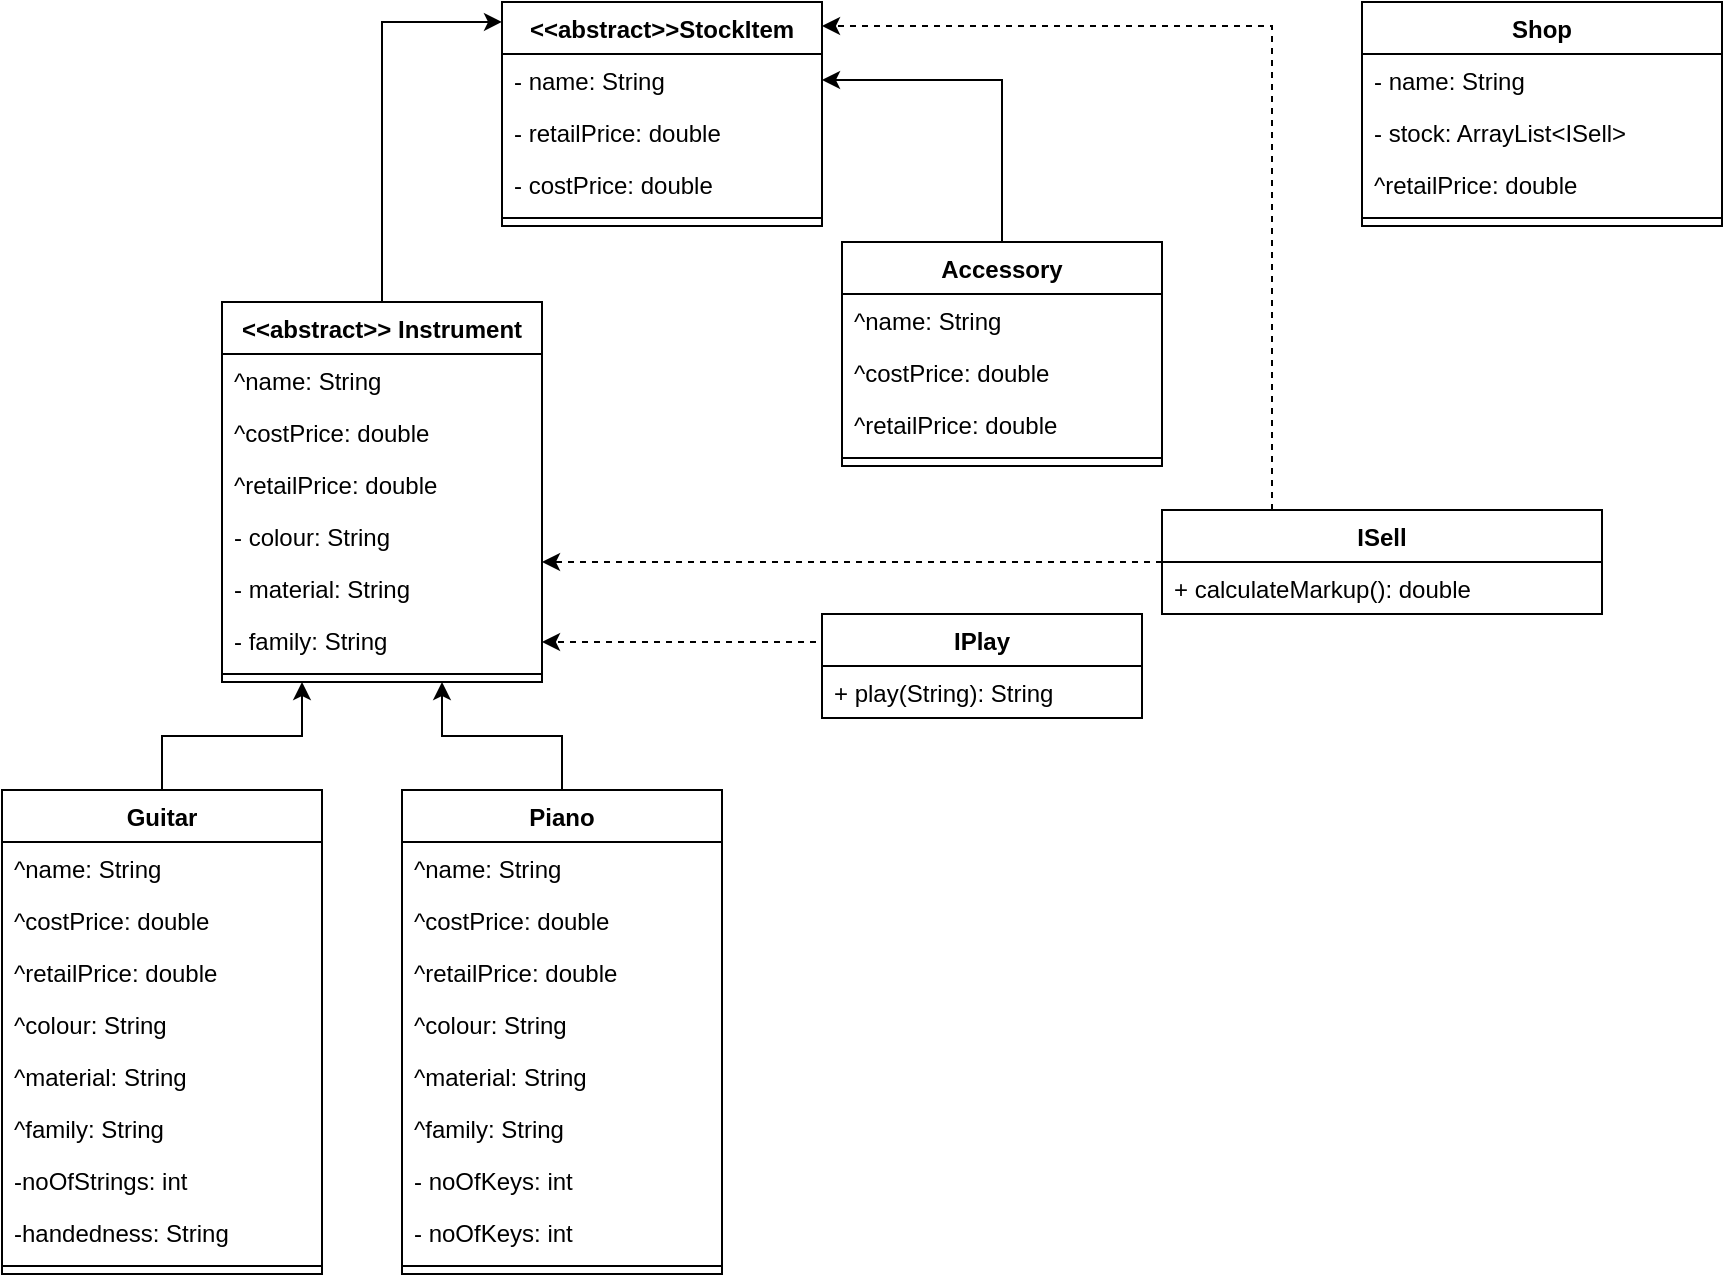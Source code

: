 <mxfile version="14.1.8" type="device"><diagram id="qqHM0Ta2sCozEAbzuHl-" name="Page-1"><mxGraphModel dx="1759" dy="658" grid="1" gridSize="10" guides="1" tooltips="1" connect="1" arrows="1" fold="1" page="1" pageScale="1" pageWidth="827" pageHeight="1169" math="0" shadow="0"><root><mxCell id="0"/><mxCell id="1" parent="0"/><mxCell id="xbyZpAYHizLDX-P89d-w-59" style="edgeStyle=orthogonalEdgeStyle;rounded=0;orthogonalLoop=1;jettySize=auto;html=1;exitX=0.5;exitY=0;exitDx=0;exitDy=0;entryX=0;entryY=0.089;entryDx=0;entryDy=0;entryPerimeter=0;" edge="1" parent="1" source="xbyZpAYHizLDX-P89d-w-1" target="xbyZpAYHizLDX-P89d-w-21"><mxGeometry relative="1" as="geometry"/></mxCell><mxCell id="xbyZpAYHizLDX-P89d-w-1" value="&lt;&lt;abstract&gt;&gt; Instrument" style="swimlane;fontStyle=1;align=center;verticalAlign=top;childLayout=stackLayout;horizontal=1;startSize=26;horizontalStack=0;resizeParent=1;resizeParentMax=0;resizeLast=0;collapsible=1;marginBottom=0;labelBackgroundColor=none;swimlaneFillColor=#ffffff;" vertex="1" parent="1"><mxGeometry x="-110" y="220" width="160" height="190" as="geometry"/></mxCell><mxCell id="xbyZpAYHizLDX-P89d-w-27" value="^name: String" style="text;strokeColor=none;fillColor=none;align=left;verticalAlign=top;spacingLeft=4;spacingRight=4;overflow=hidden;rotatable=0;points=[[0,0.5],[1,0.5]];portConstraint=eastwest;labelBackgroundColor=none;" vertex="1" parent="xbyZpAYHizLDX-P89d-w-1"><mxGeometry y="26" width="160" height="26" as="geometry"/></mxCell><mxCell id="xbyZpAYHizLDX-P89d-w-28" value="^costPrice: double" style="text;strokeColor=none;fillColor=none;align=left;verticalAlign=top;spacingLeft=4;spacingRight=4;overflow=hidden;rotatable=0;points=[[0,0.5],[1,0.5]];portConstraint=eastwest;labelBackgroundColor=none;" vertex="1" parent="xbyZpAYHizLDX-P89d-w-1"><mxGeometry y="52" width="160" height="26" as="geometry"/></mxCell><mxCell id="xbyZpAYHizLDX-P89d-w-29" value="^retailPrice: double" style="text;strokeColor=none;fillColor=none;align=left;verticalAlign=top;spacingLeft=4;spacingRight=4;overflow=hidden;rotatable=0;points=[[0,0.5],[1,0.5]];portConstraint=eastwest;labelBackgroundColor=none;" vertex="1" parent="xbyZpAYHizLDX-P89d-w-1"><mxGeometry y="78" width="160" height="26" as="geometry"/></mxCell><mxCell id="xbyZpAYHizLDX-P89d-w-41" value="- colour: String" style="text;strokeColor=none;fillColor=none;align=left;verticalAlign=top;spacingLeft=4;spacingRight=4;overflow=hidden;rotatable=0;points=[[0,0.5],[1,0.5]];portConstraint=eastwest;labelBackgroundColor=none;" vertex="1" parent="xbyZpAYHizLDX-P89d-w-1"><mxGeometry y="104" width="160" height="26" as="geometry"/></mxCell><mxCell id="xbyZpAYHizLDX-P89d-w-42" value="- material: String&#10;" style="text;strokeColor=none;fillColor=none;align=left;verticalAlign=top;spacingLeft=4;spacingRight=4;overflow=hidden;rotatable=0;points=[[0,0.5],[1,0.5]];portConstraint=eastwest;labelBackgroundColor=none;" vertex="1" parent="xbyZpAYHizLDX-P89d-w-1"><mxGeometry y="130" width="160" height="26" as="geometry"/></mxCell><mxCell id="xbyZpAYHizLDX-P89d-w-43" value="- family: String&#10;" style="text;strokeColor=none;fillColor=none;align=left;verticalAlign=top;spacingLeft=4;spacingRight=4;overflow=hidden;rotatable=0;points=[[0,0.5],[1,0.5]];portConstraint=eastwest;labelBackgroundColor=none;" vertex="1" parent="xbyZpAYHizLDX-P89d-w-1"><mxGeometry y="156" width="160" height="26" as="geometry"/></mxCell><mxCell id="xbyZpAYHizLDX-P89d-w-3" value="" style="line;strokeWidth=1;fillColor=none;align=left;verticalAlign=middle;spacingTop=-1;spacingLeft=3;spacingRight=3;rotatable=0;labelPosition=right;points=[];portConstraint=eastwest;labelBackgroundColor=none;" vertex="1" parent="xbyZpAYHizLDX-P89d-w-1"><mxGeometry y="182" width="160" height="8" as="geometry"/></mxCell><mxCell id="xbyZpAYHizLDX-P89d-w-21" value="&lt;&lt;abstract&gt;&gt;StockItem" style="swimlane;fontStyle=1;align=center;verticalAlign=top;childLayout=stackLayout;horizontal=1;startSize=26;horizontalStack=0;resizeParent=1;resizeParentMax=0;resizeLast=0;collapsible=1;marginBottom=0;labelBackgroundColor=none;swimlaneFillColor=#ffffff;" vertex="1" parent="1"><mxGeometry x="30" y="70" width="160" height="112" as="geometry"/></mxCell><mxCell id="xbyZpAYHizLDX-P89d-w-22" value="- name: String" style="text;strokeColor=none;fillColor=none;align=left;verticalAlign=top;spacingLeft=4;spacingRight=4;overflow=hidden;rotatable=0;points=[[0,0.5],[1,0.5]];portConstraint=eastwest;labelBackgroundColor=none;" vertex="1" parent="xbyZpAYHizLDX-P89d-w-21"><mxGeometry y="26" width="160" height="26" as="geometry"/></mxCell><mxCell id="xbyZpAYHizLDX-P89d-w-26" value="- retailPrice: double" style="text;strokeColor=none;fillColor=none;align=left;verticalAlign=top;spacingLeft=4;spacingRight=4;overflow=hidden;rotatable=0;points=[[0,0.5],[1,0.5]];portConstraint=eastwest;labelBackgroundColor=none;" vertex="1" parent="xbyZpAYHizLDX-P89d-w-21"><mxGeometry y="52" width="160" height="26" as="geometry"/></mxCell><mxCell id="xbyZpAYHizLDX-P89d-w-25" value="- costPrice: double" style="text;strokeColor=none;fillColor=none;align=left;verticalAlign=top;spacingLeft=4;spacingRight=4;overflow=hidden;rotatable=0;points=[[0,0.5],[1,0.5]];portConstraint=eastwest;labelBackgroundColor=none;" vertex="1" parent="xbyZpAYHizLDX-P89d-w-21"><mxGeometry y="78" width="160" height="26" as="geometry"/></mxCell><mxCell id="xbyZpAYHizLDX-P89d-w-23" value="" style="line;strokeWidth=1;fillColor=none;align=left;verticalAlign=middle;spacingTop=-1;spacingLeft=3;spacingRight=3;rotatable=0;labelPosition=right;points=[];portConstraint=eastwest;labelBackgroundColor=none;" vertex="1" parent="xbyZpAYHizLDX-P89d-w-21"><mxGeometry y="104" width="160" height="8" as="geometry"/></mxCell><mxCell id="xbyZpAYHizLDX-P89d-w-61" style="edgeStyle=orthogonalEdgeStyle;rounded=0;orthogonalLoop=1;jettySize=auto;html=1;exitX=0.5;exitY=0;exitDx=0;exitDy=0;" edge="1" parent="1" source="xbyZpAYHizLDX-P89d-w-9" target="xbyZpAYHizLDX-P89d-w-1"><mxGeometry relative="1" as="geometry"><Array as="points"><mxPoint x="-140" y="437"/><mxPoint x="-70" y="437"/></Array></mxGeometry></mxCell><mxCell id="xbyZpAYHizLDX-P89d-w-9" value="Guitar" style="swimlane;fontStyle=1;align=center;verticalAlign=top;childLayout=stackLayout;horizontal=1;startSize=26;horizontalStack=0;resizeParent=1;resizeParentMax=0;resizeLast=0;collapsible=1;marginBottom=0;labelBackgroundColor=none;swimlaneFillColor=#ffffff;" vertex="1" parent="1"><mxGeometry x="-220" y="464" width="160" height="242" as="geometry"/></mxCell><mxCell id="xbyZpAYHizLDX-P89d-w-35" value="^name: String" style="text;strokeColor=none;fillColor=none;align=left;verticalAlign=top;spacingLeft=4;spacingRight=4;overflow=hidden;rotatable=0;points=[[0,0.5],[1,0.5]];portConstraint=eastwest;labelBackgroundColor=none;" vertex="1" parent="xbyZpAYHizLDX-P89d-w-9"><mxGeometry y="26" width="160" height="26" as="geometry"/></mxCell><mxCell id="xbyZpAYHizLDX-P89d-w-36" value="^costPrice: double" style="text;strokeColor=none;fillColor=none;align=left;verticalAlign=top;spacingLeft=4;spacingRight=4;overflow=hidden;rotatable=0;points=[[0,0.5],[1,0.5]];portConstraint=eastwest;labelBackgroundColor=none;" vertex="1" parent="xbyZpAYHizLDX-P89d-w-9"><mxGeometry y="52" width="160" height="26" as="geometry"/></mxCell><mxCell id="xbyZpAYHizLDX-P89d-w-37" value="^retailPrice: double" style="text;strokeColor=none;fillColor=none;align=left;verticalAlign=top;spacingLeft=4;spacingRight=4;overflow=hidden;rotatable=0;points=[[0,0.5],[1,0.5]];portConstraint=eastwest;labelBackgroundColor=none;" vertex="1" parent="xbyZpAYHizLDX-P89d-w-9"><mxGeometry y="78" width="160" height="26" as="geometry"/></mxCell><mxCell id="xbyZpAYHizLDX-P89d-w-44" value="^colour: String" style="text;strokeColor=none;fillColor=none;align=left;verticalAlign=top;spacingLeft=4;spacingRight=4;overflow=hidden;rotatable=0;points=[[0,0.5],[1,0.5]];portConstraint=eastwest;labelBackgroundColor=none;" vertex="1" parent="xbyZpAYHizLDX-P89d-w-9"><mxGeometry y="104" width="160" height="26" as="geometry"/></mxCell><mxCell id="xbyZpAYHizLDX-P89d-w-45" value="^material: String&#10;" style="text;strokeColor=none;fillColor=none;align=left;verticalAlign=top;spacingLeft=4;spacingRight=4;overflow=hidden;rotatable=0;points=[[0,0.5],[1,0.5]];portConstraint=eastwest;labelBackgroundColor=none;" vertex="1" parent="xbyZpAYHizLDX-P89d-w-9"><mxGeometry y="130" width="160" height="26" as="geometry"/></mxCell><mxCell id="xbyZpAYHizLDX-P89d-w-46" value="^family: String&#10;" style="text;strokeColor=none;fillColor=none;align=left;verticalAlign=top;spacingLeft=4;spacingRight=4;overflow=hidden;rotatable=0;points=[[0,0.5],[1,0.5]];portConstraint=eastwest;labelBackgroundColor=none;" vertex="1" parent="xbyZpAYHizLDX-P89d-w-9"><mxGeometry y="156" width="160" height="26" as="geometry"/></mxCell><mxCell id="xbyZpAYHizLDX-P89d-w-50" value="-noOfStrings: int&#10;" style="text;strokeColor=none;fillColor=none;align=left;verticalAlign=top;spacingLeft=4;spacingRight=4;overflow=hidden;rotatable=0;points=[[0,0.5],[1,0.5]];portConstraint=eastwest;labelBackgroundColor=none;" vertex="1" parent="xbyZpAYHizLDX-P89d-w-9"><mxGeometry y="182" width="160" height="26" as="geometry"/></mxCell><mxCell id="xbyZpAYHizLDX-P89d-w-51" value="-handedness: String&#10;" style="text;strokeColor=none;fillColor=none;align=left;verticalAlign=top;spacingLeft=4;spacingRight=4;overflow=hidden;rotatable=0;points=[[0,0.5],[1,0.5]];portConstraint=eastwest;labelBackgroundColor=none;" vertex="1" parent="xbyZpAYHizLDX-P89d-w-9"><mxGeometry y="208" width="160" height="26" as="geometry"/></mxCell><mxCell id="xbyZpAYHizLDX-P89d-w-11" value="" style="line;strokeWidth=1;fillColor=none;align=left;verticalAlign=middle;spacingTop=-1;spacingLeft=3;spacingRight=3;rotatable=0;labelPosition=right;points=[];portConstraint=eastwest;labelBackgroundColor=none;" vertex="1" parent="xbyZpAYHizLDX-P89d-w-9"><mxGeometry y="234" width="160" height="8" as="geometry"/></mxCell><mxCell id="xbyZpAYHizLDX-P89d-w-62" style="edgeStyle=orthogonalEdgeStyle;rounded=0;orthogonalLoop=1;jettySize=auto;html=1;exitX=0.5;exitY=0;exitDx=0;exitDy=0;" edge="1" parent="1" source="xbyZpAYHizLDX-P89d-w-13" target="xbyZpAYHizLDX-P89d-w-1"><mxGeometry relative="1" as="geometry"><Array as="points"><mxPoint x="60" y="437"/><mxPoint y="437"/></Array></mxGeometry></mxCell><mxCell id="xbyZpAYHizLDX-P89d-w-13" value="Piano" style="swimlane;fontStyle=1;align=center;verticalAlign=top;childLayout=stackLayout;horizontal=1;startSize=26;horizontalStack=0;resizeParent=1;resizeParentMax=0;resizeLast=0;collapsible=1;marginBottom=0;labelBackgroundColor=none;swimlaneFillColor=#ffffff;" vertex="1" parent="1"><mxGeometry x="-20" y="464" width="160" height="242" as="geometry"/></mxCell><mxCell id="xbyZpAYHizLDX-P89d-w-38" value="^name: String" style="text;strokeColor=none;fillColor=none;align=left;verticalAlign=top;spacingLeft=4;spacingRight=4;overflow=hidden;rotatable=0;points=[[0,0.5],[1,0.5]];portConstraint=eastwest;labelBackgroundColor=none;" vertex="1" parent="xbyZpAYHizLDX-P89d-w-13"><mxGeometry y="26" width="160" height="26" as="geometry"/></mxCell><mxCell id="xbyZpAYHizLDX-P89d-w-39" value="^costPrice: double" style="text;strokeColor=none;fillColor=none;align=left;verticalAlign=top;spacingLeft=4;spacingRight=4;overflow=hidden;rotatable=0;points=[[0,0.5],[1,0.5]];portConstraint=eastwest;labelBackgroundColor=none;" vertex="1" parent="xbyZpAYHizLDX-P89d-w-13"><mxGeometry y="52" width="160" height="26" as="geometry"/></mxCell><mxCell id="xbyZpAYHizLDX-P89d-w-40" value="^retailPrice: double" style="text;strokeColor=none;fillColor=none;align=left;verticalAlign=top;spacingLeft=4;spacingRight=4;overflow=hidden;rotatable=0;points=[[0,0.5],[1,0.5]];portConstraint=eastwest;labelBackgroundColor=none;" vertex="1" parent="xbyZpAYHizLDX-P89d-w-13"><mxGeometry y="78" width="160" height="26" as="geometry"/></mxCell><mxCell id="xbyZpAYHizLDX-P89d-w-47" value="^colour: String" style="text;strokeColor=none;fillColor=none;align=left;verticalAlign=top;spacingLeft=4;spacingRight=4;overflow=hidden;rotatable=0;points=[[0,0.5],[1,0.5]];portConstraint=eastwest;labelBackgroundColor=none;" vertex="1" parent="xbyZpAYHizLDX-P89d-w-13"><mxGeometry y="104" width="160" height="26" as="geometry"/></mxCell><mxCell id="xbyZpAYHizLDX-P89d-w-48" value="^material: String&#10;" style="text;strokeColor=none;fillColor=none;align=left;verticalAlign=top;spacingLeft=4;spacingRight=4;overflow=hidden;rotatable=0;points=[[0,0.5],[1,0.5]];portConstraint=eastwest;labelBackgroundColor=none;" vertex="1" parent="xbyZpAYHizLDX-P89d-w-13"><mxGeometry y="130" width="160" height="26" as="geometry"/></mxCell><mxCell id="xbyZpAYHizLDX-P89d-w-49" value="^family: String&#10;" style="text;strokeColor=none;fillColor=none;align=left;verticalAlign=top;spacingLeft=4;spacingRight=4;overflow=hidden;rotatable=0;points=[[0,0.5],[1,0.5]];portConstraint=eastwest;labelBackgroundColor=none;" vertex="1" parent="xbyZpAYHizLDX-P89d-w-13"><mxGeometry y="156" width="160" height="26" as="geometry"/></mxCell><mxCell id="xbyZpAYHizLDX-P89d-w-52" value="- noOfKeys: int" style="text;strokeColor=none;fillColor=none;align=left;verticalAlign=top;spacingLeft=4;spacingRight=4;overflow=hidden;rotatable=0;points=[[0,0.5],[1,0.5]];portConstraint=eastwest;labelBackgroundColor=none;" vertex="1" parent="xbyZpAYHizLDX-P89d-w-13"><mxGeometry y="182" width="160" height="26" as="geometry"/></mxCell><mxCell id="xbyZpAYHizLDX-P89d-w-53" value="- noOfKeys: int" style="text;strokeColor=none;fillColor=none;align=left;verticalAlign=top;spacingLeft=4;spacingRight=4;overflow=hidden;rotatable=0;points=[[0,0.5],[1,0.5]];portConstraint=eastwest;labelBackgroundColor=none;" vertex="1" parent="xbyZpAYHizLDX-P89d-w-13"><mxGeometry y="208" width="160" height="26" as="geometry"/></mxCell><mxCell id="xbyZpAYHizLDX-P89d-w-15" value="" style="line;strokeWidth=1;fillColor=none;align=left;verticalAlign=middle;spacingTop=-1;spacingLeft=3;spacingRight=3;rotatable=0;labelPosition=right;points=[];portConstraint=eastwest;labelBackgroundColor=none;" vertex="1" parent="xbyZpAYHizLDX-P89d-w-13"><mxGeometry y="234" width="160" height="8" as="geometry"/></mxCell><mxCell id="xbyZpAYHizLDX-P89d-w-65" style="edgeStyle=orthogonalEdgeStyle;rounded=0;orthogonalLoop=1;jettySize=auto;html=1;exitX=0;exitY=0.25;exitDx=0;exitDy=0;dashed=1;" edge="1" parent="1" source="xbyZpAYHizLDX-P89d-w-17" target="xbyZpAYHizLDX-P89d-w-1"><mxGeometry relative="1" as="geometry"><mxPoint x="130" y="370" as="targetPoint"/><Array as="points"><mxPoint x="220" y="403"/><mxPoint x="220" y="390"/></Array></mxGeometry></mxCell><mxCell id="xbyZpAYHizLDX-P89d-w-17" value="IPlay" style="swimlane;fontStyle=1;align=center;verticalAlign=top;childLayout=stackLayout;horizontal=1;startSize=26;horizontalStack=0;resizeParent=1;resizeParentMax=0;resizeLast=0;collapsible=1;marginBottom=0;labelBackgroundColor=none;swimlaneFillColor=#ffffff;" vertex="1" parent="1"><mxGeometry x="190" y="376" width="160" height="52" as="geometry"/></mxCell><mxCell id="xbyZpAYHizLDX-P89d-w-18" value="+ play(String): String" style="text;strokeColor=none;fillColor=none;align=left;verticalAlign=top;spacingLeft=4;spacingRight=4;overflow=hidden;rotatable=0;points=[[0,0.5],[1,0.5]];portConstraint=eastwest;labelBackgroundColor=none;" vertex="1" parent="xbyZpAYHizLDX-P89d-w-17"><mxGeometry y="26" width="160" height="26" as="geometry"/></mxCell><mxCell id="xbyZpAYHizLDX-P89d-w-66" style="edgeStyle=orthogonalEdgeStyle;rounded=0;orthogonalLoop=1;jettySize=auto;html=1;exitX=0;exitY=0.5;exitDx=0;exitDy=0;dashed=1;" edge="1" parent="1" source="xbyZpAYHizLDX-P89d-w-30" target="xbyZpAYHizLDX-P89d-w-1"><mxGeometry relative="1" as="geometry"><Array as="points"><mxPoint x="130" y="350"/><mxPoint x="130" y="350"/></Array></mxGeometry></mxCell><mxCell id="xbyZpAYHizLDX-P89d-w-69" style="edgeStyle=orthogonalEdgeStyle;rounded=0;orthogonalLoop=1;jettySize=auto;html=1;exitX=0.25;exitY=0;exitDx=0;exitDy=0;entryX=1;entryY=0.107;entryDx=0;entryDy=0;dashed=1;entryPerimeter=0;" edge="1" parent="1" source="xbyZpAYHizLDX-P89d-w-30" target="xbyZpAYHizLDX-P89d-w-21"><mxGeometry relative="1" as="geometry"><Array as="points"><mxPoint x="415" y="82"/></Array></mxGeometry></mxCell><mxCell id="xbyZpAYHizLDX-P89d-w-30" value="ISell" style="swimlane;fontStyle=1;align=center;verticalAlign=top;childLayout=stackLayout;horizontal=1;startSize=26;horizontalStack=0;resizeParent=1;resizeParentMax=0;resizeLast=0;collapsible=1;marginBottom=0;labelBackgroundColor=none;swimlaneFillColor=#ffffff;swimlaneLine=1;" vertex="1" parent="1"><mxGeometry x="360" y="324" width="220" height="52" as="geometry"/></mxCell><mxCell id="xbyZpAYHizLDX-P89d-w-31" value="+ calculateMarkup(): double" style="text;strokeColor=none;fillColor=none;align=left;verticalAlign=top;spacingLeft=4;spacingRight=4;overflow=hidden;rotatable=0;points=[[0,0.5],[1,0.5]];portConstraint=eastwest;labelBackgroundColor=none;" vertex="1" parent="xbyZpAYHizLDX-P89d-w-30"><mxGeometry y="26" width="220" height="26" as="geometry"/></mxCell><mxCell id="xbyZpAYHizLDX-P89d-w-60" style="edgeStyle=orthogonalEdgeStyle;rounded=0;orthogonalLoop=1;jettySize=auto;html=1;exitX=0.5;exitY=0;exitDx=0;exitDy=0;entryX=1;entryY=0.5;entryDx=0;entryDy=0;" edge="1" parent="1" source="xbyZpAYHizLDX-P89d-w-5" target="xbyZpAYHizLDX-P89d-w-22"><mxGeometry relative="1" as="geometry"><Array as="points"><mxPoint x="280" y="109"/></Array></mxGeometry></mxCell><mxCell id="xbyZpAYHizLDX-P89d-w-5" value="Accessory" style="swimlane;fontStyle=1;align=center;verticalAlign=top;childLayout=stackLayout;horizontal=1;startSize=26;horizontalStack=0;resizeParent=1;resizeParentMax=0;resizeLast=0;collapsible=1;marginBottom=0;labelBackgroundColor=none;swimlaneFillColor=#ffffff;" vertex="1" parent="1"><mxGeometry x="200" y="190" width="160" height="112" as="geometry"/></mxCell><mxCell id="xbyZpAYHizLDX-P89d-w-32" value="^name: String" style="text;strokeColor=none;fillColor=none;align=left;verticalAlign=top;spacingLeft=4;spacingRight=4;overflow=hidden;rotatable=0;points=[[0,0.5],[1,0.5]];portConstraint=eastwest;labelBackgroundColor=none;" vertex="1" parent="xbyZpAYHizLDX-P89d-w-5"><mxGeometry y="26" width="160" height="26" as="geometry"/></mxCell><mxCell id="xbyZpAYHizLDX-P89d-w-33" value="^costPrice: double" style="text;strokeColor=none;fillColor=none;align=left;verticalAlign=top;spacingLeft=4;spacingRight=4;overflow=hidden;rotatable=0;points=[[0,0.5],[1,0.5]];portConstraint=eastwest;labelBackgroundColor=none;" vertex="1" parent="xbyZpAYHizLDX-P89d-w-5"><mxGeometry y="52" width="160" height="26" as="geometry"/></mxCell><mxCell id="xbyZpAYHizLDX-P89d-w-34" value="^retailPrice: double" style="text;strokeColor=none;fillColor=none;align=left;verticalAlign=top;spacingLeft=4;spacingRight=4;overflow=hidden;rotatable=0;points=[[0,0.5],[1,0.5]];portConstraint=eastwest;labelBackgroundColor=none;" vertex="1" parent="xbyZpAYHizLDX-P89d-w-5"><mxGeometry y="78" width="160" height="26" as="geometry"/></mxCell><mxCell id="xbyZpAYHizLDX-P89d-w-7" value="" style="line;strokeWidth=1;fillColor=none;align=left;verticalAlign=middle;spacingTop=-1;spacingLeft=3;spacingRight=3;rotatable=0;labelPosition=right;points=[];portConstraint=eastwest;labelBackgroundColor=none;" vertex="1" parent="xbyZpAYHizLDX-P89d-w-5"><mxGeometry y="104" width="160" height="8" as="geometry"/></mxCell><mxCell id="xbyZpAYHizLDX-P89d-w-54" value="Shop" style="swimlane;fontStyle=1;align=center;verticalAlign=top;childLayout=stackLayout;horizontal=1;startSize=26;horizontalStack=0;resizeParent=1;resizeParentMax=0;resizeLast=0;collapsible=1;marginBottom=0;labelBackgroundColor=none;swimlaneFillColor=#ffffff;" vertex="1" parent="1"><mxGeometry x="460" y="70" width="180" height="112" as="geometry"/></mxCell><mxCell id="xbyZpAYHizLDX-P89d-w-55" value="- name: String" style="text;strokeColor=none;fillColor=none;align=left;verticalAlign=top;spacingLeft=4;spacingRight=4;overflow=hidden;rotatable=0;points=[[0,0.5],[1,0.5]];portConstraint=eastwest;labelBackgroundColor=none;" vertex="1" parent="xbyZpAYHizLDX-P89d-w-54"><mxGeometry y="26" width="180" height="26" as="geometry"/></mxCell><mxCell id="xbyZpAYHizLDX-P89d-w-56" value="- stock: ArrayList&lt;ISell&gt;" style="text;strokeColor=none;fillColor=none;align=left;verticalAlign=top;spacingLeft=4;spacingRight=4;overflow=hidden;rotatable=0;points=[[0,0.5],[1,0.5]];portConstraint=eastwest;labelBackgroundColor=none;" vertex="1" parent="xbyZpAYHizLDX-P89d-w-54"><mxGeometry y="52" width="180" height="26" as="geometry"/></mxCell><mxCell id="xbyZpAYHizLDX-P89d-w-57" value="^retailPrice: double" style="text;strokeColor=none;fillColor=none;align=left;verticalAlign=top;spacingLeft=4;spacingRight=4;overflow=hidden;rotatable=0;points=[[0,0.5],[1,0.5]];portConstraint=eastwest;labelBackgroundColor=none;" vertex="1" parent="xbyZpAYHizLDX-P89d-w-54"><mxGeometry y="78" width="180" height="26" as="geometry"/></mxCell><mxCell id="xbyZpAYHizLDX-P89d-w-58" value="" style="line;strokeWidth=1;fillColor=none;align=left;verticalAlign=middle;spacingTop=-1;spacingLeft=3;spacingRight=3;rotatable=0;labelPosition=right;points=[];portConstraint=eastwest;labelBackgroundColor=none;" vertex="1" parent="xbyZpAYHizLDX-P89d-w-54"><mxGeometry y="104" width="180" height="8" as="geometry"/></mxCell></root></mxGraphModel></diagram></mxfile>